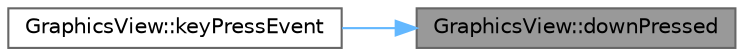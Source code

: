 digraph "GraphicsView::downPressed"
{
 // LATEX_PDF_SIZE
  bgcolor="transparent";
  edge [fontname=Helvetica,fontsize=10,labelfontname=Helvetica,labelfontsize=10];
  node [fontname=Helvetica,fontsize=10,shape=box,height=0.2,width=0.4];
  rankdir="RL";
  Node1 [id="Node000001",label="GraphicsView::downPressed",height=0.2,width=0.4,color="gray40", fillcolor="grey60", style="filled", fontcolor="black",tooltip=" "];
  Node1 -> Node2 [id="edge1_Node000001_Node000002",dir="back",color="steelblue1",style="solid",tooltip=" "];
  Node2 [id="Node000002",label="GraphicsView::keyPressEvent",height=0.2,width=0.4,color="grey40", fillcolor="white", style="filled",URL="$class_graphics_view.html#a5d0029e79a792b798ce3e27c622ed3e8",tooltip="Implements key pressed for robot movement."];
}

